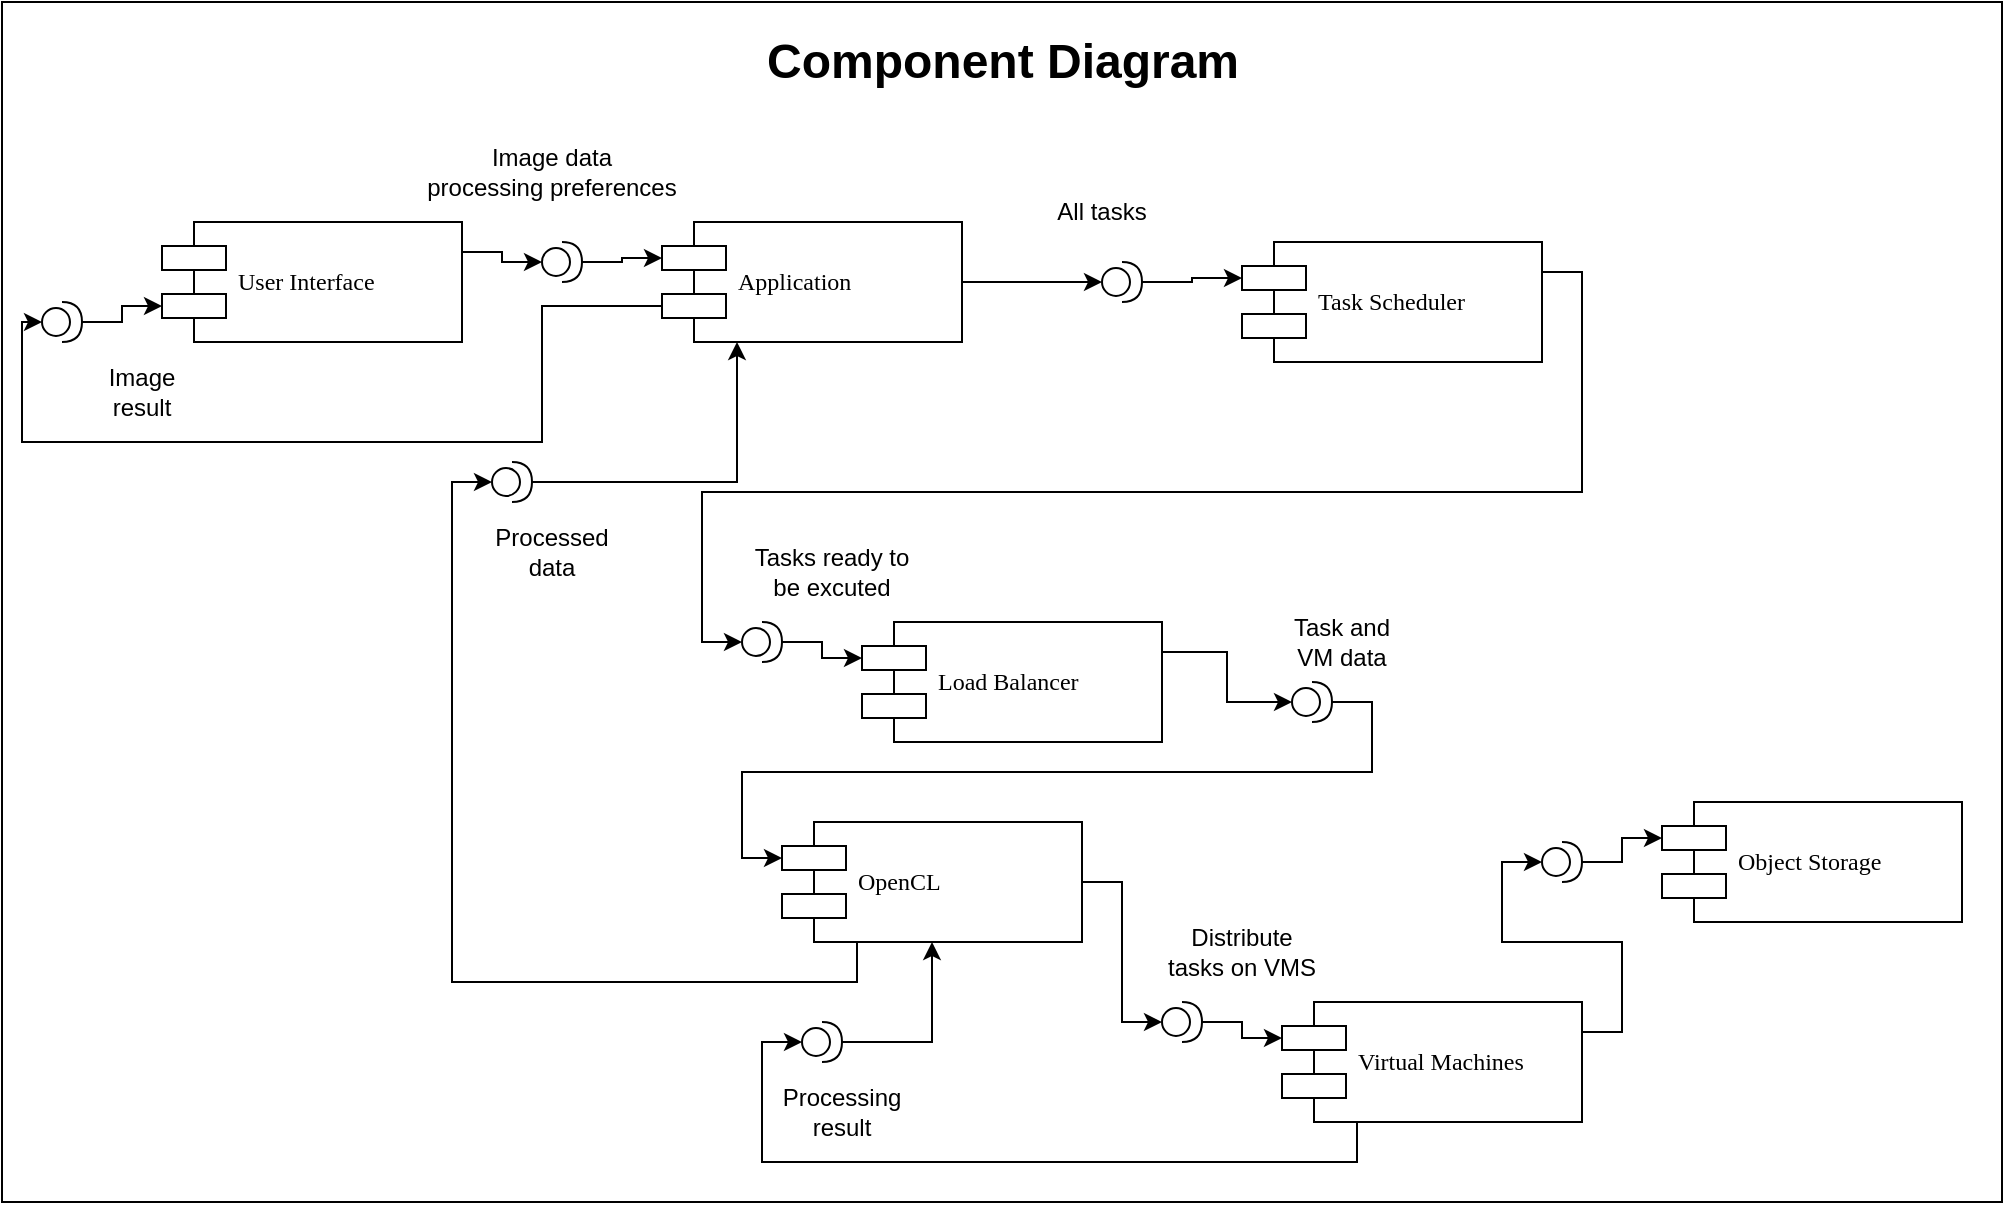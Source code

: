 <mxfile version="22.1.11" type="device">
  <diagram name="Page-1" id="5f0bae14-7c28-e335-631c-24af17079c00">
    <mxGraphModel dx="1036" dy="620" grid="1" gridSize="10" guides="1" tooltips="1" connect="1" arrows="1" fold="1" page="1" pageScale="1" pageWidth="1100" pageHeight="850" background="none" math="0" shadow="0">
      <root>
        <mxCell id="0" />
        <mxCell id="1" parent="0" />
        <mxCell id="qOXkyrbJB-ge46-_S_IK-10" value="" style="rounded=0;whiteSpace=wrap;html=1;fillColor=none;" vertex="1" parent="1">
          <mxGeometry y="20" width="1000" height="600" as="geometry" />
        </mxCell>
        <mxCell id="QaF8233JX2JtyZmjWtuT-1" value="User Interface" style="shape=component;align=left;spacingLeft=36;rounded=0;shadow=0;comic=0;labelBackgroundColor=none;strokeWidth=1;fontFamily=Verdana;fontSize=12;html=1;fillColor=none;strokeColor=#000000;fontColor=#000000;" parent="1" vertex="1">
          <mxGeometry x="80" y="130" width="150" height="60" as="geometry" />
        </mxCell>
        <mxCell id="QaF8233JX2JtyZmjWtuT-3" value="Task Scheduler" style="shape=component;align=left;spacingLeft=36;rounded=0;shadow=0;comic=0;labelBackgroundColor=none;strokeWidth=1;fontFamily=Verdana;fontSize=12;html=1;fillColor=none;strokeColor=#000000;fontColor=#000000;" parent="1" vertex="1">
          <mxGeometry x="620" y="140" width="150" height="60" as="geometry" />
        </mxCell>
        <mxCell id="QaF8233JX2JtyZmjWtuT-5" value="Virtual Machines" style="shape=component;align=left;spacingLeft=36;rounded=0;shadow=0;comic=0;labelBackgroundColor=none;strokeWidth=1;fontFamily=Verdana;fontSize=12;html=1;fillColor=none;strokeColor=#000000;fontColor=#000000;" parent="1" vertex="1">
          <mxGeometry x="640" y="520" width="150" height="60" as="geometry" />
        </mxCell>
        <mxCell id="QaF8233JX2JtyZmjWtuT-6" value="Load Balancer" style="shape=component;align=left;spacingLeft=36;rounded=0;shadow=0;comic=0;labelBackgroundColor=none;strokeWidth=1;fontFamily=Verdana;fontSize=12;html=1;fillColor=none;strokeColor=#000000;fontColor=#000000;" parent="1" vertex="1">
          <mxGeometry x="430" y="330" width="150" height="60" as="geometry" />
        </mxCell>
        <mxCell id="QaF8233JX2JtyZmjWtuT-7" value="Object Storage" style="shape=component;align=left;spacingLeft=36;rounded=0;shadow=0;comic=0;labelBackgroundColor=none;strokeWidth=1;fontFamily=Verdana;fontSize=12;html=1;fillColor=none;strokeColor=#000000;fontColor=#000000;" parent="1" vertex="1">
          <mxGeometry x="830" y="420" width="150" height="60" as="geometry" />
        </mxCell>
        <mxCell id="QaF8233JX2JtyZmjWtuT-8" value="Application" style="shape=component;align=left;spacingLeft=36;rounded=0;shadow=0;comic=0;labelBackgroundColor=none;strokeWidth=1;fontFamily=Verdana;fontSize=12;html=1;fillColor=none;strokeColor=#000000;fontColor=#000000;" parent="1" vertex="1">
          <mxGeometry x="330" y="130" width="150" height="60" as="geometry" />
        </mxCell>
        <mxCell id="QaF8233JX2JtyZmjWtuT-13" style="edgeStyle=orthogonalEdgeStyle;rounded=0;orthogonalLoop=1;jettySize=auto;html=1;exitX=1;exitY=0.5;exitDx=0;exitDy=0;exitPerimeter=0;entryX=0;entryY=0.3;entryDx=0;entryDy=0;strokeColor=#000000;" parent="1" source="QaF8233JX2JtyZmjWtuT-12" target="QaF8233JX2JtyZmjWtuT-8" edge="1">
          <mxGeometry relative="1" as="geometry" />
        </mxCell>
        <mxCell id="QaF8233JX2JtyZmjWtuT-12" value="" style="shape=providedRequiredInterface;html=1;verticalLabelPosition=bottom;sketch=0;strokeColor=#000000;fillColor=none;" parent="1" vertex="1">
          <mxGeometry x="270" y="140" width="20" height="20" as="geometry" />
        </mxCell>
        <mxCell id="QaF8233JX2JtyZmjWtuT-14" style="edgeStyle=orthogonalEdgeStyle;rounded=0;orthogonalLoop=1;jettySize=auto;html=1;exitX=1;exitY=0.25;exitDx=0;exitDy=0;entryX=0;entryY=0.5;entryDx=0;entryDy=0;entryPerimeter=0;strokeColor=#000000;" parent="1" source="QaF8233JX2JtyZmjWtuT-1" target="QaF8233JX2JtyZmjWtuT-12" edge="1">
          <mxGeometry relative="1" as="geometry" />
        </mxCell>
        <mxCell id="QaF8233JX2JtyZmjWtuT-19" style="edgeStyle=orthogonalEdgeStyle;rounded=0;orthogonalLoop=1;jettySize=auto;html=1;exitX=1;exitY=0.5;exitDx=0;exitDy=0;exitPerimeter=0;entryX=0;entryY=0.3;entryDx=0;entryDy=0;strokeColor=#000000;" parent="1" source="QaF8233JX2JtyZmjWtuT-18" target="QaF8233JX2JtyZmjWtuT-3" edge="1">
          <mxGeometry relative="1" as="geometry" />
        </mxCell>
        <mxCell id="QaF8233JX2JtyZmjWtuT-18" value="" style="shape=providedRequiredInterface;html=1;verticalLabelPosition=bottom;sketch=0;strokeColor=#000000;fillColor=none;" parent="1" vertex="1">
          <mxGeometry x="550" y="150" width="20" height="20" as="geometry" />
        </mxCell>
        <mxCell id="QaF8233JX2JtyZmjWtuT-20" style="edgeStyle=orthogonalEdgeStyle;rounded=0;orthogonalLoop=1;jettySize=auto;html=1;exitX=1;exitY=0.5;exitDx=0;exitDy=0;entryX=0;entryY=0.5;entryDx=0;entryDy=0;entryPerimeter=0;strokeColor=#000000;" parent="1" source="QaF8233JX2JtyZmjWtuT-8" target="QaF8233JX2JtyZmjWtuT-18" edge="1">
          <mxGeometry relative="1" as="geometry" />
        </mxCell>
        <mxCell id="QaF8233JX2JtyZmjWtuT-21" value="" style="shape=providedRequiredInterface;html=1;verticalLabelPosition=bottom;sketch=0;strokeColor=#000000;fillColor=none;" parent="1" vertex="1">
          <mxGeometry x="370" y="330" width="20" height="20" as="geometry" />
        </mxCell>
        <mxCell id="QaF8233JX2JtyZmjWtuT-22" style="edgeStyle=orthogonalEdgeStyle;rounded=0;orthogonalLoop=1;jettySize=auto;html=1;exitX=1;exitY=0.5;exitDx=0;exitDy=0;entryX=0;entryY=0.3;entryDx=0;entryDy=0;strokeColor=#000000;exitPerimeter=0;" parent="1" source="QaF8233JX2JtyZmjWtuT-21" target="QaF8233JX2JtyZmjWtuT-6" edge="1">
          <mxGeometry relative="1" as="geometry">
            <mxPoint x="430" y="260" as="sourcePoint" />
            <mxPoint x="500" y="260" as="targetPoint" />
          </mxGeometry>
        </mxCell>
        <mxCell id="QaF8233JX2JtyZmjWtuT-23" style="edgeStyle=orthogonalEdgeStyle;rounded=0;orthogonalLoop=1;jettySize=auto;html=1;exitX=1;exitY=0.25;exitDx=0;exitDy=0;entryX=0;entryY=0.5;entryDx=0;entryDy=0;entryPerimeter=0;strokeColor=#000000;" parent="1" source="QaF8233JX2JtyZmjWtuT-3" target="QaF8233JX2JtyZmjWtuT-21" edge="1">
          <mxGeometry relative="1" as="geometry">
            <mxPoint x="500" y="180" as="sourcePoint" />
            <mxPoint x="570" y="180" as="targetPoint" />
          </mxGeometry>
        </mxCell>
        <mxCell id="QaF8233JX2JtyZmjWtuT-24" value="" style="shape=providedRequiredInterface;html=1;verticalLabelPosition=bottom;sketch=0;strokeColor=#000000;fillColor=none;" parent="1" vertex="1">
          <mxGeometry x="645" y="360" width="20" height="20" as="geometry" />
        </mxCell>
        <mxCell id="QaF8233JX2JtyZmjWtuT-26" style="edgeStyle=orthogonalEdgeStyle;rounded=0;orthogonalLoop=1;jettySize=auto;html=1;exitX=1;exitY=0.25;exitDx=0;exitDy=0;entryX=0;entryY=0.5;entryDx=0;entryDy=0;strokeColor=#000000;entryPerimeter=0;" parent="1" source="QaF8233JX2JtyZmjWtuT-6" target="QaF8233JX2JtyZmjWtuT-24" edge="1">
          <mxGeometry relative="1" as="geometry">
            <mxPoint x="540" y="390" as="sourcePoint" />
            <mxPoint x="580" y="408" as="targetPoint" />
          </mxGeometry>
        </mxCell>
        <mxCell id="QaF8233JX2JtyZmjWtuT-27" value="" style="shape=providedRequiredInterface;html=1;verticalLabelPosition=bottom;sketch=0;strokeColor=#000000;fillColor=none;" parent="1" vertex="1">
          <mxGeometry x="770" y="440" width="20" height="20" as="geometry" />
        </mxCell>
        <mxCell id="QaF8233JX2JtyZmjWtuT-28" style="edgeStyle=orthogonalEdgeStyle;rounded=0;orthogonalLoop=1;jettySize=auto;html=1;exitX=1;exitY=0.25;exitDx=0;exitDy=0;entryX=0;entryY=0.5;entryDx=0;entryDy=0;strokeColor=#000000;entryPerimeter=0;" parent="1" source="QaF8233JX2JtyZmjWtuT-5" target="QaF8233JX2JtyZmjWtuT-27" edge="1">
          <mxGeometry relative="1" as="geometry">
            <mxPoint x="390" y="570" as="sourcePoint" />
            <mxPoint x="445" y="568" as="targetPoint" />
          </mxGeometry>
        </mxCell>
        <mxCell id="QaF8233JX2JtyZmjWtuT-29" style="edgeStyle=orthogonalEdgeStyle;rounded=0;orthogonalLoop=1;jettySize=auto;html=1;exitX=1;exitY=0.5;exitDx=0;exitDy=0;entryX=0;entryY=0.3;entryDx=0;entryDy=0;strokeColor=#000000;exitPerimeter=0;" parent="1" source="QaF8233JX2JtyZmjWtuT-27" target="QaF8233JX2JtyZmjWtuT-7" edge="1">
          <mxGeometry relative="1" as="geometry">
            <mxPoint x="530" y="340" as="sourcePoint" />
            <mxPoint x="585" y="338" as="targetPoint" />
          </mxGeometry>
        </mxCell>
        <mxCell id="QaF8233JX2JtyZmjWtuT-30" value="" style="shape=providedRequiredInterface;html=1;verticalLabelPosition=bottom;sketch=0;strokeColor=#000000;fillColor=none;" parent="1" vertex="1">
          <mxGeometry x="400" y="530" width="20" height="20" as="geometry" />
        </mxCell>
        <mxCell id="QaF8233JX2JtyZmjWtuT-31" style="edgeStyle=orthogonalEdgeStyle;rounded=0;orthogonalLoop=1;jettySize=auto;html=1;exitX=1;exitY=0.5;exitDx=0;exitDy=0;entryX=0.5;entryY=1;entryDx=0;entryDy=0;strokeColor=#000000;exitPerimeter=0;" parent="1" source="QaF8233JX2JtyZmjWtuT-30" target="QaF8233JX2JtyZmjWtuT-33" edge="1">
          <mxGeometry relative="1" as="geometry">
            <mxPoint x="160" y="265" as="sourcePoint" />
            <mxPoint x="230" y="290" as="targetPoint" />
          </mxGeometry>
        </mxCell>
        <mxCell id="QaF8233JX2JtyZmjWtuT-32" style="edgeStyle=orthogonalEdgeStyle;rounded=0;orthogonalLoop=1;jettySize=auto;html=1;exitX=0.25;exitY=1;exitDx=0;exitDy=0;strokeColor=#000000;entryX=0;entryY=0.5;entryDx=0;entryDy=0;entryPerimeter=0;" parent="1" source="QaF8233JX2JtyZmjWtuT-5" target="QaF8233JX2JtyZmjWtuT-30" edge="1">
          <mxGeometry relative="1" as="geometry">
            <mxPoint x="160" y="265" as="sourcePoint" />
            <mxPoint x="200" y="350" as="targetPoint" />
          </mxGeometry>
        </mxCell>
        <mxCell id="QaF8233JX2JtyZmjWtuT-33" value="OpenCL" style="shape=component;align=left;spacingLeft=36;rounded=0;shadow=0;comic=0;labelBackgroundColor=none;strokeWidth=1;fontFamily=Verdana;fontSize=12;html=1;fillColor=none;strokeColor=#000000;fontColor=#000000;" parent="1" vertex="1">
          <mxGeometry x="390" y="430" width="150" height="60" as="geometry" />
        </mxCell>
        <mxCell id="QaF8233JX2JtyZmjWtuT-34" style="edgeStyle=orthogonalEdgeStyle;rounded=0;orthogonalLoop=1;jettySize=auto;html=1;exitX=1;exitY=0.5;exitDx=0;exitDy=0;entryX=0;entryY=0.3;entryDx=0;entryDy=0;strokeColor=#000000;exitPerimeter=0;" parent="1" source="QaF8233JX2JtyZmjWtuT-24" target="QaF8233JX2JtyZmjWtuT-33" edge="1">
          <mxGeometry relative="1" as="geometry">
            <mxPoint x="160" y="265" as="sourcePoint" />
            <mxPoint x="220" y="250" as="targetPoint" />
          </mxGeometry>
        </mxCell>
        <mxCell id="QaF8233JX2JtyZmjWtuT-35" value="" style="shape=providedRequiredInterface;html=1;verticalLabelPosition=bottom;sketch=0;strokeColor=#000000;fillColor=none;" parent="1" vertex="1">
          <mxGeometry x="580" y="520" width="20" height="20" as="geometry" />
        </mxCell>
        <mxCell id="QaF8233JX2JtyZmjWtuT-36" style="edgeStyle=orthogonalEdgeStyle;rounded=0;orthogonalLoop=1;jettySize=auto;html=1;exitX=1;exitY=0.5;exitDx=0;exitDy=0;entryX=0;entryY=0.3;entryDx=0;entryDy=0;strokeColor=#000000;exitPerimeter=0;" parent="1" source="QaF8233JX2JtyZmjWtuT-35" target="QaF8233JX2JtyZmjWtuT-5" edge="1">
          <mxGeometry relative="1" as="geometry">
            <mxPoint x="675" y="380" as="sourcePoint" />
            <mxPoint x="400" y="458" as="targetPoint" />
          </mxGeometry>
        </mxCell>
        <mxCell id="QaF8233JX2JtyZmjWtuT-37" style="edgeStyle=orthogonalEdgeStyle;rounded=0;orthogonalLoop=1;jettySize=auto;html=1;exitX=1;exitY=0.5;exitDx=0;exitDy=0;entryX=0;entryY=0.5;entryDx=0;entryDy=0;strokeColor=#000000;entryPerimeter=0;" parent="1" source="QaF8233JX2JtyZmjWtuT-33" target="QaF8233JX2JtyZmjWtuT-35" edge="1">
          <mxGeometry relative="1" as="geometry">
            <mxPoint x="485" y="580" as="sourcePoint" />
            <mxPoint x="530" y="588" as="targetPoint" />
          </mxGeometry>
        </mxCell>
        <mxCell id="QaF8233JX2JtyZmjWtuT-38" value="" style="shape=providedRequiredInterface;html=1;verticalLabelPosition=bottom;sketch=0;strokeColor=#000000;fillColor=none;" parent="1" vertex="1">
          <mxGeometry x="245" y="250" width="20" height="20" as="geometry" />
        </mxCell>
        <mxCell id="QaF8233JX2JtyZmjWtuT-39" style="edgeStyle=orthogonalEdgeStyle;rounded=0;orthogonalLoop=1;jettySize=auto;html=1;exitX=1;exitY=0.5;exitDx=0;exitDy=0;entryX=0.25;entryY=1;entryDx=0;entryDy=0;strokeColor=#000000;exitPerimeter=0;" parent="1" source="QaF8233JX2JtyZmjWtuT-38" target="QaF8233JX2JtyZmjWtuT-8" edge="1">
          <mxGeometry relative="1" as="geometry">
            <mxPoint x="490" y="460" as="sourcePoint" />
            <mxPoint x="535" y="410" as="targetPoint" />
          </mxGeometry>
        </mxCell>
        <mxCell id="QaF8233JX2JtyZmjWtuT-40" style="edgeStyle=orthogonalEdgeStyle;rounded=0;orthogonalLoop=1;jettySize=auto;html=1;exitX=0.25;exitY=1;exitDx=0;exitDy=0;entryX=0;entryY=0.5;entryDx=0;entryDy=0;strokeColor=#000000;entryPerimeter=0;" parent="1" source="QaF8233JX2JtyZmjWtuT-33" target="QaF8233JX2JtyZmjWtuT-38" edge="1">
          <mxGeometry relative="1" as="geometry">
            <mxPoint x="330" y="270" as="sourcePoint" />
            <mxPoint x="378" y="200" as="targetPoint" />
          </mxGeometry>
        </mxCell>
        <mxCell id="QaF8233JX2JtyZmjWtuT-42" value="Processed data" style="text;html=1;strokeColor=none;fillColor=none;align=center;verticalAlign=middle;whiteSpace=wrap;rounded=0;" parent="1" vertex="1">
          <mxGeometry x="245" y="280" width="60" height="30" as="geometry" />
        </mxCell>
        <mxCell id="QaF8233JX2JtyZmjWtuT-41" value="Component Diagram" style="text;strokeColor=none;fillColor=none;html=1;fontSize=24;fontStyle=1;verticalAlign=middle;align=center;" parent="1" vertex="1">
          <mxGeometry x="350" y="30" width="300" height="40" as="geometry" />
        </mxCell>
        <mxCell id="QaF8233JX2JtyZmjWtuT-43" value="Image data&lt;br&gt;processing preferences" style="text;html=1;strokeColor=none;fillColor=none;align=center;verticalAlign=middle;whiteSpace=wrap;rounded=0;" parent="1" vertex="1">
          <mxGeometry x="210" y="90" width="130" height="30" as="geometry" />
        </mxCell>
        <mxCell id="qOXkyrbJB-ge46-_S_IK-1" value="Tasks ready to be excuted" style="text;html=1;strokeColor=none;fillColor=none;align=center;verticalAlign=middle;whiteSpace=wrap;rounded=0;" vertex="1" parent="1">
          <mxGeometry x="370" y="290" width="90" height="30" as="geometry" />
        </mxCell>
        <mxCell id="qOXkyrbJB-ge46-_S_IK-2" value="Task and VM data" style="text;html=1;strokeColor=none;fillColor=none;align=center;verticalAlign=middle;whiteSpace=wrap;rounded=0;" vertex="1" parent="1">
          <mxGeometry x="640" y="325" width="60" height="30" as="geometry" />
        </mxCell>
        <mxCell id="qOXkyrbJB-ge46-_S_IK-3" value="Distribute tasks on VMS" style="text;html=1;strokeColor=none;fillColor=none;align=center;verticalAlign=middle;whiteSpace=wrap;rounded=0;" vertex="1" parent="1">
          <mxGeometry x="580" y="480" width="80" height="30" as="geometry" />
        </mxCell>
        <mxCell id="qOXkyrbJB-ge46-_S_IK-4" value="Processing result" style="text;html=1;strokeColor=none;fillColor=none;align=center;verticalAlign=middle;whiteSpace=wrap;rounded=0;" vertex="1" parent="1">
          <mxGeometry x="390" y="560" width="60" height="30" as="geometry" />
        </mxCell>
        <mxCell id="qOXkyrbJB-ge46-_S_IK-6" style="edgeStyle=orthogonalEdgeStyle;rounded=0;orthogonalLoop=1;jettySize=auto;html=1;exitX=1;exitY=0.5;exitDx=0;exitDy=0;exitPerimeter=0;entryX=0;entryY=0.7;entryDx=0;entryDy=0;" edge="1" parent="1" source="qOXkyrbJB-ge46-_S_IK-5" target="QaF8233JX2JtyZmjWtuT-1">
          <mxGeometry relative="1" as="geometry" />
        </mxCell>
        <mxCell id="qOXkyrbJB-ge46-_S_IK-5" value="" style="shape=providedRequiredInterface;html=1;verticalLabelPosition=bottom;sketch=0;strokeColor=#000000;fillColor=none;" vertex="1" parent="1">
          <mxGeometry x="20" y="170" width="20" height="20" as="geometry" />
        </mxCell>
        <mxCell id="qOXkyrbJB-ge46-_S_IK-7" style="edgeStyle=orthogonalEdgeStyle;rounded=0;orthogonalLoop=1;jettySize=auto;html=1;exitX=0;exitY=0.7;exitDx=0;exitDy=0;entryX=0;entryY=0.5;entryDx=0;entryDy=0;entryPerimeter=0;" edge="1" parent="1" source="QaF8233JX2JtyZmjWtuT-8" target="qOXkyrbJB-ge46-_S_IK-5">
          <mxGeometry relative="1" as="geometry">
            <Array as="points">
              <mxPoint x="270" y="172" />
              <mxPoint x="270" y="240" />
              <mxPoint x="10" y="240" />
              <mxPoint x="10" y="180" />
            </Array>
          </mxGeometry>
        </mxCell>
        <mxCell id="qOXkyrbJB-ge46-_S_IK-8" value="Image result" style="text;html=1;strokeColor=none;fillColor=none;align=center;verticalAlign=middle;whiteSpace=wrap;rounded=0;" vertex="1" parent="1">
          <mxGeometry x="40" y="200" width="60" height="30" as="geometry" />
        </mxCell>
        <mxCell id="qOXkyrbJB-ge46-_S_IK-9" value="All tasks" style="text;html=1;strokeColor=none;fillColor=none;align=center;verticalAlign=middle;whiteSpace=wrap;rounded=0;" vertex="1" parent="1">
          <mxGeometry x="520" y="110" width="60" height="30" as="geometry" />
        </mxCell>
      </root>
    </mxGraphModel>
  </diagram>
</mxfile>
